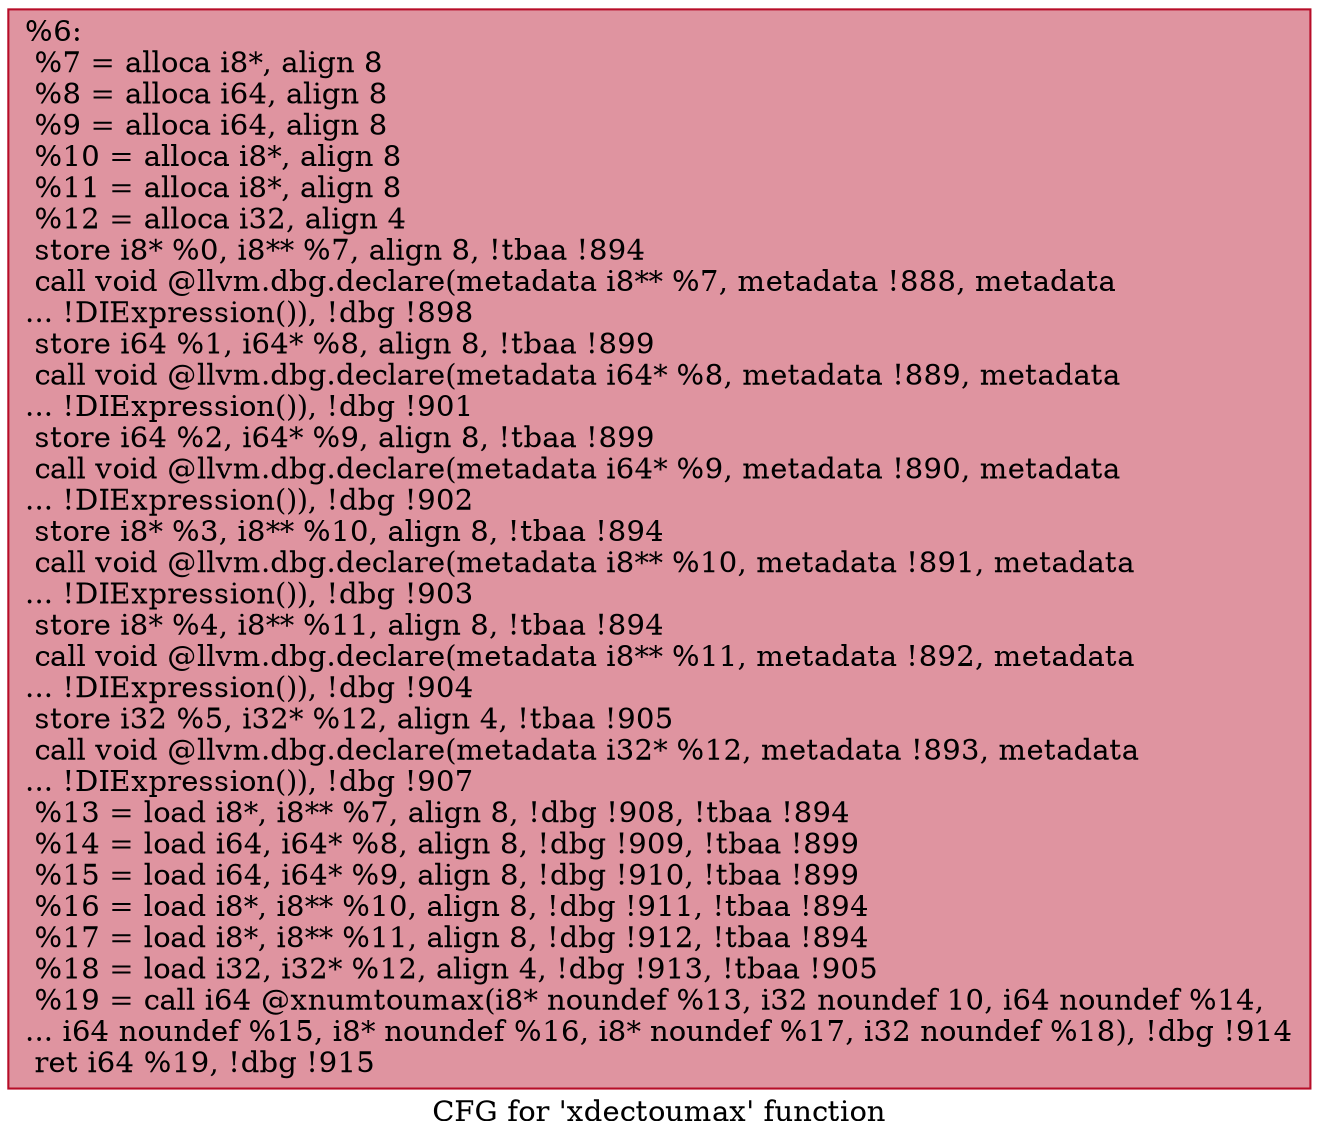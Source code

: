 digraph "CFG for 'xdectoumax' function" {
	label="CFG for 'xdectoumax' function";

	Node0xeeaf60 [shape=record,color="#b70d28ff", style=filled, fillcolor="#b70d2870",label="{%6:\l  %7 = alloca i8*, align 8\l  %8 = alloca i64, align 8\l  %9 = alloca i64, align 8\l  %10 = alloca i8*, align 8\l  %11 = alloca i8*, align 8\l  %12 = alloca i32, align 4\l  store i8* %0, i8** %7, align 8, !tbaa !894\l  call void @llvm.dbg.declare(metadata i8** %7, metadata !888, metadata\l... !DIExpression()), !dbg !898\l  store i64 %1, i64* %8, align 8, !tbaa !899\l  call void @llvm.dbg.declare(metadata i64* %8, metadata !889, metadata\l... !DIExpression()), !dbg !901\l  store i64 %2, i64* %9, align 8, !tbaa !899\l  call void @llvm.dbg.declare(metadata i64* %9, metadata !890, metadata\l... !DIExpression()), !dbg !902\l  store i8* %3, i8** %10, align 8, !tbaa !894\l  call void @llvm.dbg.declare(metadata i8** %10, metadata !891, metadata\l... !DIExpression()), !dbg !903\l  store i8* %4, i8** %11, align 8, !tbaa !894\l  call void @llvm.dbg.declare(metadata i8** %11, metadata !892, metadata\l... !DIExpression()), !dbg !904\l  store i32 %5, i32* %12, align 4, !tbaa !905\l  call void @llvm.dbg.declare(metadata i32* %12, metadata !893, metadata\l... !DIExpression()), !dbg !907\l  %13 = load i8*, i8** %7, align 8, !dbg !908, !tbaa !894\l  %14 = load i64, i64* %8, align 8, !dbg !909, !tbaa !899\l  %15 = load i64, i64* %9, align 8, !dbg !910, !tbaa !899\l  %16 = load i8*, i8** %10, align 8, !dbg !911, !tbaa !894\l  %17 = load i8*, i8** %11, align 8, !dbg !912, !tbaa !894\l  %18 = load i32, i32* %12, align 4, !dbg !913, !tbaa !905\l  %19 = call i64 @xnumtoumax(i8* noundef %13, i32 noundef 10, i64 noundef %14,\l... i64 noundef %15, i8* noundef %16, i8* noundef %17, i32 noundef %18), !dbg !914\l  ret i64 %19, !dbg !915\l}"];
}
